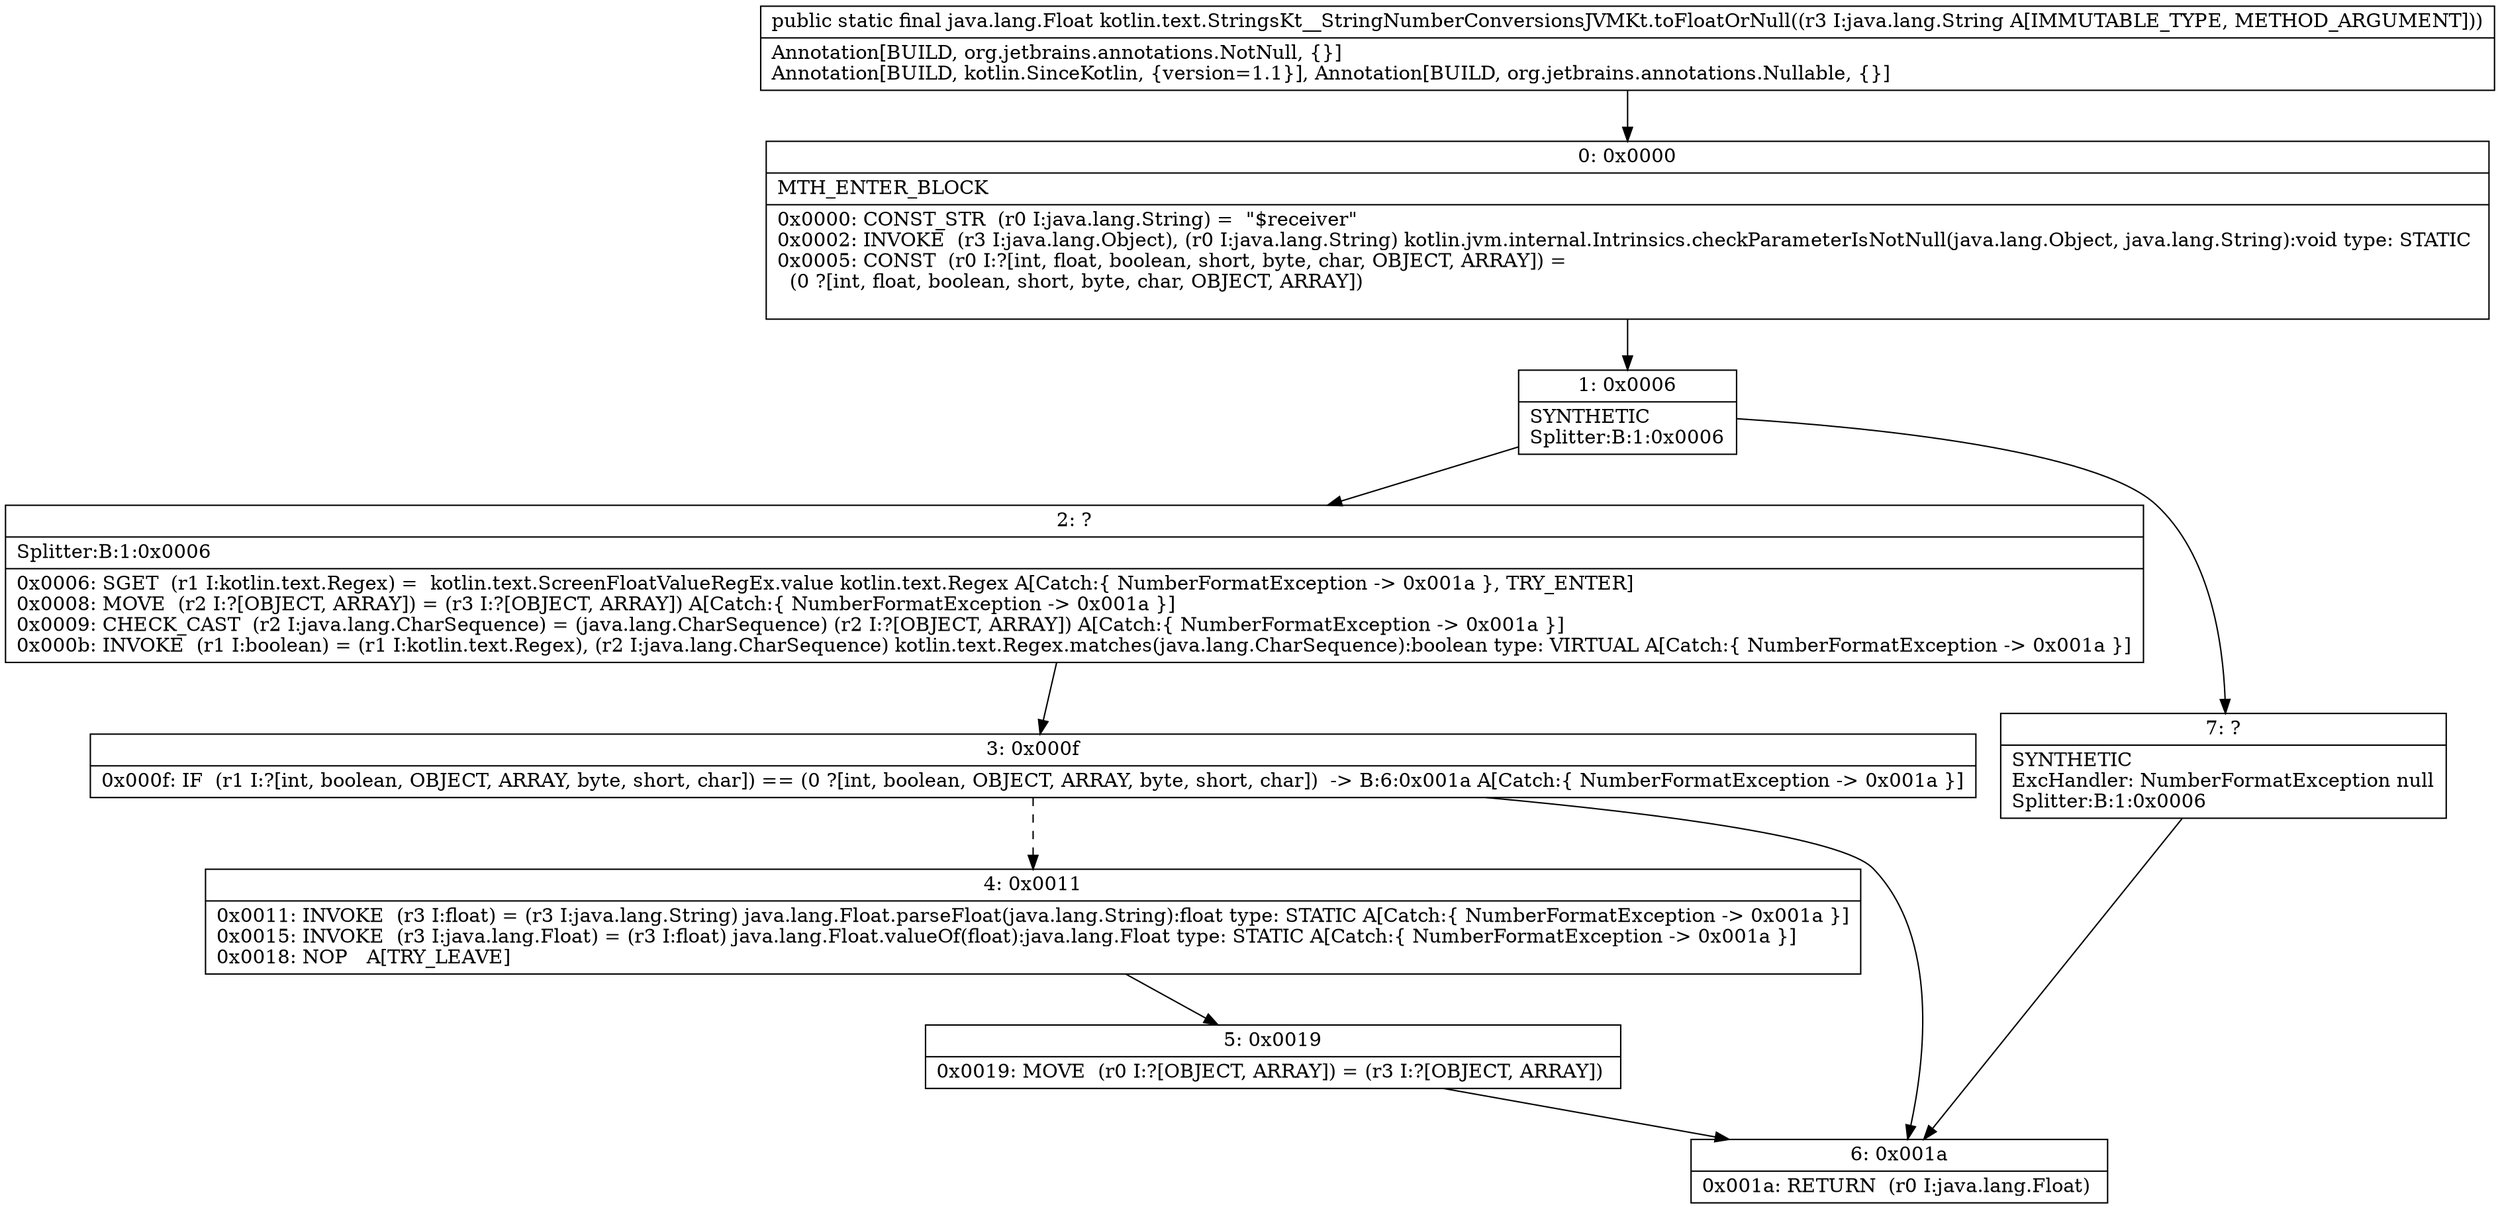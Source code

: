 digraph "CFG forkotlin.text.StringsKt__StringNumberConversionsJVMKt.toFloatOrNull(Ljava\/lang\/String;)Ljava\/lang\/Float;" {
Node_0 [shape=record,label="{0\:\ 0x0000|MTH_ENTER_BLOCK\l|0x0000: CONST_STR  (r0 I:java.lang.String) =  \"$receiver\" \l0x0002: INVOKE  (r3 I:java.lang.Object), (r0 I:java.lang.String) kotlin.jvm.internal.Intrinsics.checkParameterIsNotNull(java.lang.Object, java.lang.String):void type: STATIC \l0x0005: CONST  (r0 I:?[int, float, boolean, short, byte, char, OBJECT, ARRAY]) = \l  (0 ?[int, float, boolean, short, byte, char, OBJECT, ARRAY])\l \l}"];
Node_1 [shape=record,label="{1\:\ 0x0006|SYNTHETIC\lSplitter:B:1:0x0006\l}"];
Node_2 [shape=record,label="{2\:\ ?|Splitter:B:1:0x0006\l|0x0006: SGET  (r1 I:kotlin.text.Regex) =  kotlin.text.ScreenFloatValueRegEx.value kotlin.text.Regex A[Catch:\{ NumberFormatException \-\> 0x001a \}, TRY_ENTER]\l0x0008: MOVE  (r2 I:?[OBJECT, ARRAY]) = (r3 I:?[OBJECT, ARRAY]) A[Catch:\{ NumberFormatException \-\> 0x001a \}]\l0x0009: CHECK_CAST  (r2 I:java.lang.CharSequence) = (java.lang.CharSequence) (r2 I:?[OBJECT, ARRAY]) A[Catch:\{ NumberFormatException \-\> 0x001a \}]\l0x000b: INVOKE  (r1 I:boolean) = (r1 I:kotlin.text.Regex), (r2 I:java.lang.CharSequence) kotlin.text.Regex.matches(java.lang.CharSequence):boolean type: VIRTUAL A[Catch:\{ NumberFormatException \-\> 0x001a \}]\l}"];
Node_3 [shape=record,label="{3\:\ 0x000f|0x000f: IF  (r1 I:?[int, boolean, OBJECT, ARRAY, byte, short, char]) == (0 ?[int, boolean, OBJECT, ARRAY, byte, short, char])  \-\> B:6:0x001a A[Catch:\{ NumberFormatException \-\> 0x001a \}]\l}"];
Node_4 [shape=record,label="{4\:\ 0x0011|0x0011: INVOKE  (r3 I:float) = (r3 I:java.lang.String) java.lang.Float.parseFloat(java.lang.String):float type: STATIC A[Catch:\{ NumberFormatException \-\> 0x001a \}]\l0x0015: INVOKE  (r3 I:java.lang.Float) = (r3 I:float) java.lang.Float.valueOf(float):java.lang.Float type: STATIC A[Catch:\{ NumberFormatException \-\> 0x001a \}]\l0x0018: NOP   A[TRY_LEAVE]\l}"];
Node_5 [shape=record,label="{5\:\ 0x0019|0x0019: MOVE  (r0 I:?[OBJECT, ARRAY]) = (r3 I:?[OBJECT, ARRAY]) \l}"];
Node_6 [shape=record,label="{6\:\ 0x001a|0x001a: RETURN  (r0 I:java.lang.Float) \l}"];
Node_7 [shape=record,label="{7\:\ ?|SYNTHETIC\lExcHandler: NumberFormatException null\lSplitter:B:1:0x0006\l}"];
MethodNode[shape=record,label="{public static final java.lang.Float kotlin.text.StringsKt__StringNumberConversionsJVMKt.toFloatOrNull((r3 I:java.lang.String A[IMMUTABLE_TYPE, METHOD_ARGUMENT]))  | Annotation[BUILD, org.jetbrains.annotations.NotNull, \{\}]\lAnnotation[BUILD, kotlin.SinceKotlin, \{version=1.1\}], Annotation[BUILD, org.jetbrains.annotations.Nullable, \{\}]\l}"];
MethodNode -> Node_0;
Node_0 -> Node_1;
Node_1 -> Node_2;
Node_1 -> Node_7;
Node_2 -> Node_3;
Node_3 -> Node_4[style=dashed];
Node_3 -> Node_6;
Node_4 -> Node_5;
Node_5 -> Node_6;
Node_7 -> Node_6;
}


